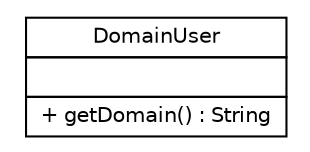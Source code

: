 #!/usr/local/bin/dot
#
# Class diagram 
# Generated by UMLGraph version 5.1 (http://www.umlgraph.org/)
#

digraph G {
	edge [fontname="Helvetica",fontsize=10,labelfontname="Helvetica",labelfontsize=10];
	node [fontname="Helvetica",fontsize=10,shape=plaintext];
	nodesep=0.25;
	ranksep=0.5;
	rankdir=LR;
	// com.inn.headstartdemo.security.core.userdetails.DomainUser
	c1038 [label=<<table title="com.inn.headstartdemo.security.core.userdetails.DomainUser" border="0" cellborder="1" cellspacing="0" cellpadding="2" port="p" href="./DomainUser.html">
		<tr><td><table border="0" cellspacing="0" cellpadding="1">
<tr><td align="center" balign="center"> DomainUser </td></tr>
		</table></td></tr>
		<tr><td><table border="0" cellspacing="0" cellpadding="1">
<tr><td align="left" balign="left">  </td></tr>
		</table></td></tr>
		<tr><td><table border="0" cellspacing="0" cellpadding="1">
<tr><td align="left" balign="left"> + getDomain() : String </td></tr>
		</table></td></tr>
		</table>>, fontname="Helvetica", fontcolor="black", fontsize=10.0];
}


